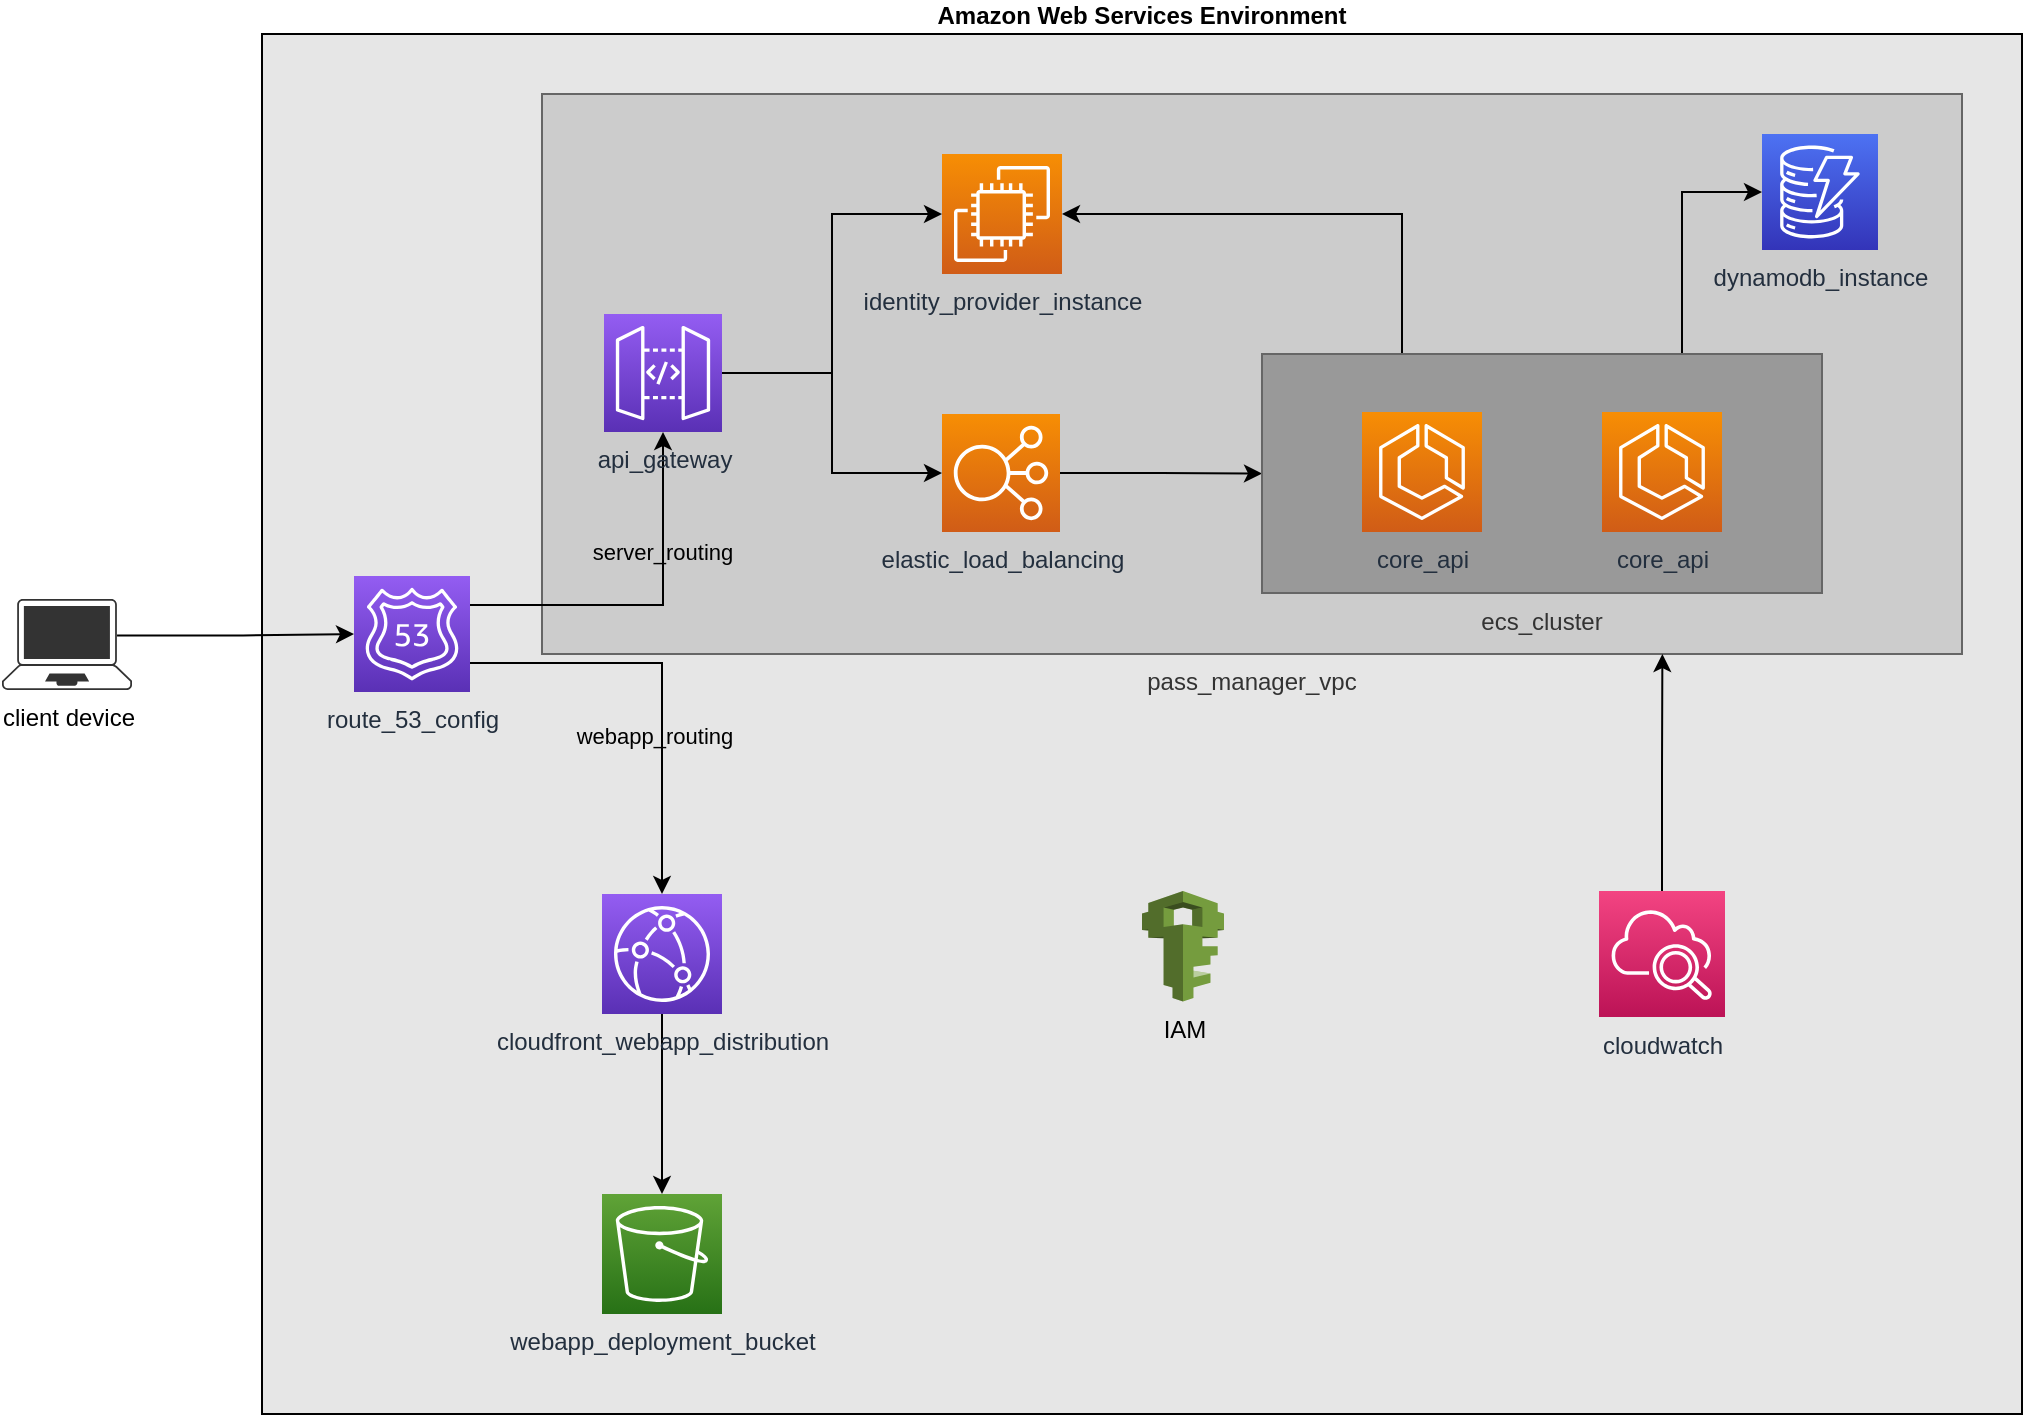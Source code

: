 <mxfile version="19.0.3" type="device"><diagram id="TbWJORAyNabHfrq1eeGD" name="diagram"><mxGraphModel dx="1659" dy="1008" grid="1" gridSize="10" guides="1" tooltips="1" connect="1" arrows="1" fold="1" page="1" pageScale="1" pageWidth="1100" pageHeight="850" math="0" shadow="0"><root><mxCell id="0"/><mxCell id="1" parent="0"/><mxCell id="PY8pIcb9HLgpKI4LF3eB-2" value="Amazon Web Services Environment" style="rounded=0;whiteSpace=wrap;html=1;fontStyle=1;labelPosition=center;verticalLabelPosition=top;align=center;verticalAlign=bottom;fillColor=#E6E6E6;" parent="1" vertex="1"><mxGeometry x="160" y="40" width="880" height="690" as="geometry"/></mxCell><mxCell id="PY8pIcb9HLgpKI4LF3eB-8" style="edgeStyle=orthogonalEdgeStyle;rounded=0;orthogonalLoop=1;jettySize=auto;html=1;exitX=1;exitY=0.75;exitDx=0;exitDy=0;exitPerimeter=0;" parent="1" source="PY8pIcb9HLgpKI4LF3eB-4" target="PY8pIcb9HLgpKI4LF3eB-6" edge="1"><mxGeometry relative="1" as="geometry"/></mxCell><mxCell id="PY8pIcb9HLgpKI4LF3eB-9" value="webapp_routing" style="edgeLabel;html=1;align=center;verticalAlign=middle;resizable=0;points=[];labelBackgroundColor=none;" parent="PY8pIcb9HLgpKI4LF3eB-8" vertex="1" connectable="0"><mxGeometry x="0.25" y="-4" relative="1" as="geometry"><mxPoint as="offset"/></mxGeometry></mxCell><mxCell id="PY8pIcb9HLgpKI4LF3eB-4" value="route_53_config" style="sketch=0;points=[[0,0,0],[0.25,0,0],[0.5,0,0],[0.75,0,0],[1,0,0],[0,1,0],[0.25,1,0],[0.5,1,0],[0.75,1,0],[1,1,0],[0,0.25,0],[0,0.5,0],[0,0.75,0],[1,0.25,0],[1,0.5,0],[1,0.75,0]];outlineConnect=0;fontColor=#232F3E;gradientColor=#945DF2;gradientDirection=north;fillColor=#5A30B5;strokeColor=#ffffff;dashed=0;verticalLabelPosition=bottom;verticalAlign=top;align=center;html=1;fontSize=12;fontStyle=0;aspect=fixed;shape=mxgraph.aws4.resourceIcon;resIcon=mxgraph.aws4.route_53;" parent="1" vertex="1"><mxGeometry x="206" y="311" width="58" height="58" as="geometry"/></mxCell><mxCell id="PY8pIcb9HLgpKI4LF3eB-21" value="pass_manager_vpc" style="rounded=0;whiteSpace=wrap;html=1;labelBackgroundColor=none;fillColor=#CCCCCC;strokeColor=#666666;fontColor=#333333;labelPosition=center;verticalLabelPosition=bottom;align=center;verticalAlign=top;" parent="1" vertex="1"><mxGeometry x="300" y="70" width="710" height="280" as="geometry"/></mxCell><mxCell id="PY8pIcb9HLgpKI4LF3eB-18" style="edgeStyle=orthogonalEdgeStyle;rounded=0;orthogonalLoop=1;jettySize=auto;html=1;exitX=1;exitY=0.25;exitDx=0;exitDy=0;exitPerimeter=0;entryX=0.5;entryY=1;entryDx=0;entryDy=0;entryPerimeter=0;labelBackgroundColor=none;" parent="1" source="PY8pIcb9HLgpKI4LF3eB-4" target="PY8pIcb9HLgpKI4LF3eB-16" edge="1"><mxGeometry relative="1" as="geometry"/></mxCell><mxCell id="PY8pIcb9HLgpKI4LF3eB-19" value="server_routing" style="edgeLabel;html=1;align=center;verticalAlign=middle;resizable=0;points=[];labelBackgroundColor=none;" parent="PY8pIcb9HLgpKI4LF3eB-18" vertex="1" connectable="0"><mxGeometry x="0.349" y="1" relative="1" as="geometry"><mxPoint as="offset"/></mxGeometry></mxCell><mxCell id="PY8pIcb9HLgpKI4LF3eB-13" style="edgeStyle=orthogonalEdgeStyle;rounded=0;orthogonalLoop=1;jettySize=auto;html=1;" parent="1" source="PY8pIcb9HLgpKI4LF3eB-6" target="PY8pIcb9HLgpKI4LF3eB-12" edge="1"><mxGeometry relative="1" as="geometry"/></mxCell><mxCell id="PY8pIcb9HLgpKI4LF3eB-6" value="cloudfront_webapp_distribution" style="sketch=0;points=[[0,0,0],[0.25,0,0],[0.5,0,0],[0.75,0,0],[1,0,0],[0,1,0],[0.25,1,0],[0.5,1,0],[0.75,1,0],[1,1,0],[0,0.25,0],[0,0.5,0],[0,0.75,0],[1,0.25,0],[1,0.5,0],[1,0.75,0]];outlineConnect=0;fontColor=#232F3E;gradientColor=#945DF2;gradientDirection=north;fillColor=#5A30B5;strokeColor=#ffffff;dashed=0;verticalLabelPosition=bottom;verticalAlign=top;align=center;html=1;fontSize=12;fontStyle=0;aspect=fixed;shape=mxgraph.aws4.resourceIcon;resIcon=mxgraph.aws4.cloudfront;" parent="1" vertex="1"><mxGeometry x="330" y="470" width="60" height="60" as="geometry"/></mxCell><mxCell id="PY8pIcb9HLgpKI4LF3eB-12" value="webapp_deployment_bucket" style="sketch=0;points=[[0,0,0],[0.25,0,0],[0.5,0,0],[0.75,0,0],[1,0,0],[0,1,0],[0.25,1,0],[0.5,1,0],[0.75,1,0],[1,1,0],[0,0.25,0],[0,0.5,0],[0,0.75,0],[1,0.25,0],[1,0.5,0],[1,0.75,0]];outlineConnect=0;fontColor=#232F3E;gradientColor=#60A337;gradientDirection=north;fillColor=#277116;strokeColor=#ffffff;dashed=0;verticalLabelPosition=bottom;verticalAlign=top;align=center;html=1;fontSize=12;fontStyle=0;aspect=fixed;shape=mxgraph.aws4.resourceIcon;resIcon=mxgraph.aws4.s3;labelBackgroundColor=none;" parent="1" vertex="1"><mxGeometry x="330" y="620" width="60" height="60" as="geometry"/></mxCell><mxCell id="PY8pIcb9HLgpKI4LF3eB-24" style="edgeStyle=orthogonalEdgeStyle;rounded=0;orthogonalLoop=1;jettySize=auto;html=1;labelBackgroundColor=none;" parent="1" source="PY8pIcb9HLgpKI4LF3eB-16" target="PY8pIcb9HLgpKI4LF3eB-23" edge="1"><mxGeometry relative="1" as="geometry"/></mxCell><mxCell id="PY8pIcb9HLgpKI4LF3eB-32" style="edgeStyle=orthogonalEdgeStyle;rounded=0;orthogonalLoop=1;jettySize=auto;html=1;entryX=0;entryY=0.5;entryDx=0;entryDy=0;entryPerimeter=0;labelBackgroundColor=none;" parent="1" source="PY8pIcb9HLgpKI4LF3eB-16" target="PY8pIcb9HLgpKI4LF3eB-25" edge="1"><mxGeometry relative="1" as="geometry"/></mxCell><mxCell id="PY8pIcb9HLgpKI4LF3eB-16" value="api_gateway" style="sketch=0;points=[[0,0,0],[0.25,0,0],[0.5,0,0],[0.75,0,0],[1,0,0],[0,1,0],[0.25,1,0],[0.5,1,0],[0.75,1,0],[1,1,0],[0,0.25,0],[0,0.5,0],[0,0.75,0],[1,0.25,0],[1,0.5,0],[1,0.75,0]];outlineConnect=0;fontColor=#232F3E;gradientColor=#945DF2;gradientDirection=north;fillColor=#5A30B5;strokeColor=#ffffff;dashed=0;verticalLabelPosition=bottom;verticalAlign=top;align=center;html=1;fontSize=12;fontStyle=0;aspect=fixed;shape=mxgraph.aws4.resourceIcon;resIcon=mxgraph.aws4.api_gateway;labelBackgroundColor=none;" parent="1" vertex="1"><mxGeometry x="331" y="180" width="59" height="59" as="geometry"/></mxCell><mxCell id="PY8pIcb9HLgpKI4LF3eB-20" value="dynamodb_instance" style="sketch=0;points=[[0,0,0],[0.25,0,0],[0.5,0,0],[0.75,0,0],[1,0,0],[0,1,0],[0.25,1,0],[0.5,1,0],[0.75,1,0],[1,1,0],[0,0.25,0],[0,0.5,0],[0,0.75,0],[1,0.25,0],[1,0.5,0],[1,0.75,0]];outlineConnect=0;fontColor=#232F3E;gradientColor=#4D72F3;gradientDirection=north;fillColor=#3334B9;strokeColor=#ffffff;dashed=0;verticalLabelPosition=bottom;verticalAlign=top;align=center;html=1;fontSize=12;fontStyle=0;aspect=fixed;shape=mxgraph.aws4.resourceIcon;resIcon=mxgraph.aws4.dynamodb;labelBackgroundColor=none;" parent="1" vertex="1"><mxGeometry x="910" y="90" width="58" height="58" as="geometry"/></mxCell><mxCell id="PY8pIcb9HLgpKI4LF3eB-28" style="edgeStyle=orthogonalEdgeStyle;rounded=0;orthogonalLoop=1;jettySize=auto;html=1;entryX=0;entryY=0.5;entryDx=0;entryDy=0;labelBackgroundColor=none;" parent="1" source="PY8pIcb9HLgpKI4LF3eB-23" target="PY8pIcb9HLgpKI4LF3eB-26" edge="1"><mxGeometry relative="1" as="geometry"/></mxCell><mxCell id="PY8pIcb9HLgpKI4LF3eB-23" value="elastic_load_balancing" style="sketch=0;points=[[0,0,0],[0.25,0,0],[0.5,0,0],[0.75,0,0],[1,0,0],[0,1,0],[0.25,1,0],[0.5,1,0],[0.75,1,0],[1,1,0],[0,0.25,0],[0,0.5,0],[0,0.75,0],[1,0.25,0],[1,0.5,0],[1,0.75,0]];outlineConnect=0;fontColor=#232F3E;gradientColor=#F78E04;gradientDirection=north;fillColor=#D05C17;strokeColor=#ffffff;dashed=0;verticalLabelPosition=bottom;verticalAlign=top;align=center;html=1;fontSize=12;fontStyle=0;aspect=fixed;shape=mxgraph.aws4.resourceIcon;resIcon=mxgraph.aws4.elastic_load_balancing;labelBackgroundColor=none;" parent="1" vertex="1"><mxGeometry x="500" y="230" width="59" height="59" as="geometry"/></mxCell><mxCell id="PY8pIcb9HLgpKI4LF3eB-25" value="identity_provider_instance" style="sketch=0;points=[[0,0,0],[0.25,0,0],[0.5,0,0],[0.75,0,0],[1,0,0],[0,1,0],[0.25,1,0],[0.5,1,0],[0.75,1,0],[1,1,0],[0,0.25,0],[0,0.5,0],[0,0.75,0],[1,0.25,0],[1,0.5,0],[1,0.75,0]];outlineConnect=0;fontColor=#232F3E;gradientColor=#F78E04;gradientDirection=north;fillColor=#D05C17;strokeColor=#ffffff;dashed=0;verticalLabelPosition=bottom;verticalAlign=top;align=center;html=1;fontSize=12;fontStyle=0;aspect=fixed;shape=mxgraph.aws4.resourceIcon;resIcon=mxgraph.aws4.ec2;labelBackgroundColor=none;" parent="1" vertex="1"><mxGeometry x="500" y="100" width="60" height="60" as="geometry"/></mxCell><mxCell id="PY8pIcb9HLgpKI4LF3eB-33" style="edgeStyle=orthogonalEdgeStyle;rounded=0;orthogonalLoop=1;jettySize=auto;html=1;exitX=0.25;exitY=0;exitDx=0;exitDy=0;entryX=1;entryY=0.5;entryDx=0;entryDy=0;entryPerimeter=0;labelBackgroundColor=none;" parent="1" source="PY8pIcb9HLgpKI4LF3eB-26" target="PY8pIcb9HLgpKI4LF3eB-25" edge="1"><mxGeometry relative="1" as="geometry"/></mxCell><mxCell id="PY8pIcb9HLgpKI4LF3eB-34" style="edgeStyle=orthogonalEdgeStyle;rounded=0;orthogonalLoop=1;jettySize=auto;html=1;exitX=0.75;exitY=0;exitDx=0;exitDy=0;entryX=0;entryY=0.5;entryDx=0;entryDy=0;entryPerimeter=0;labelBackgroundColor=none;" parent="1" source="PY8pIcb9HLgpKI4LF3eB-26" target="PY8pIcb9HLgpKI4LF3eB-20" edge="1"><mxGeometry relative="1" as="geometry"/></mxCell><mxCell id="PY8pIcb9HLgpKI4LF3eB-26" value="ecs_cluster" style="rounded=0;whiteSpace=wrap;html=1;labelBackgroundColor=none;fillColor=#999999;labelPosition=center;verticalLabelPosition=bottom;align=center;verticalAlign=top;strokeColor=#666666;fontColor=#333333;" parent="1" vertex="1"><mxGeometry x="660" y="200" width="280" height="119.5" as="geometry"/></mxCell><mxCell id="PY8pIcb9HLgpKI4LF3eB-29" value="core_api" style="sketch=0;points=[[0,0,0],[0.25,0,0],[0.5,0,0],[0.75,0,0],[1,0,0],[0,1,0],[0.25,1,0],[0.5,1,0],[0.75,1,0],[1,1,0],[0,0.25,0],[0,0.5,0],[0,0.75,0],[1,0.25,0],[1,0.5,0],[1,0.75,0]];outlineConnect=0;fontColor=#232F3E;gradientColor=#F78E04;gradientDirection=north;fillColor=#D05C17;strokeColor=#ffffff;dashed=0;verticalLabelPosition=bottom;verticalAlign=top;align=center;html=1;fontSize=12;fontStyle=0;aspect=fixed;shape=mxgraph.aws4.resourceIcon;resIcon=mxgraph.aws4.ecs;labelBackgroundColor=none;" parent="1" vertex="1"><mxGeometry x="710" y="229" width="60" height="60" as="geometry"/></mxCell><mxCell id="PY8pIcb9HLgpKI4LF3eB-30" value="core_api" style="sketch=0;points=[[0,0,0],[0.25,0,0],[0.5,0,0],[0.75,0,0],[1,0,0],[0,1,0],[0.25,1,0],[0.5,1,0],[0.75,1,0],[1,1,0],[0,0.25,0],[0,0.5,0],[0,0.75,0],[1,0.25,0],[1,0.5,0],[1,0.75,0]];outlineConnect=0;fontColor=#232F3E;gradientColor=#F78E04;gradientDirection=north;fillColor=#D05C17;strokeColor=#ffffff;dashed=0;verticalLabelPosition=bottom;verticalAlign=top;align=center;html=1;fontSize=12;fontStyle=0;aspect=fixed;shape=mxgraph.aws4.resourceIcon;resIcon=mxgraph.aws4.ecs;labelBackgroundColor=none;" parent="1" vertex="1"><mxGeometry x="830" y="229" width="60" height="60" as="geometry"/></mxCell><mxCell id="PY8pIcb9HLgpKI4LF3eB-38" style="edgeStyle=orthogonalEdgeStyle;rounded=0;orthogonalLoop=1;jettySize=auto;html=1;exitX=0.5;exitY=0;exitDx=0;exitDy=0;exitPerimeter=0;entryX=0.789;entryY=1;entryDx=0;entryDy=0;entryPerimeter=0;labelBackgroundColor=none;" parent="1" source="PY8pIcb9HLgpKI4LF3eB-35" target="PY8pIcb9HLgpKI4LF3eB-21" edge="1"><mxGeometry relative="1" as="geometry"/></mxCell><mxCell id="PY8pIcb9HLgpKI4LF3eB-35" value="cloudwatch" style="sketch=0;points=[[0,0,0],[0.25,0,0],[0.5,0,0],[0.75,0,0],[1,0,0],[0,1,0],[0.25,1,0],[0.5,1,0],[0.75,1,0],[1,1,0],[0,0.25,0],[0,0.5,0],[0,0.75,0],[1,0.25,0],[1,0.5,0],[1,0.75,0]];points=[[0,0,0],[0.25,0,0],[0.5,0,0],[0.75,0,0],[1,0,0],[0,1,0],[0.25,1,0],[0.5,1,0],[0.75,1,0],[1,1,0],[0,0.25,0],[0,0.5,0],[0,0.75,0],[1,0.25,0],[1,0.5,0],[1,0.75,0]];outlineConnect=0;fontColor=#232F3E;gradientColor=#F34482;gradientDirection=north;fillColor=#BC1356;strokeColor=#ffffff;dashed=0;verticalLabelPosition=bottom;verticalAlign=top;align=center;html=1;fontSize=12;fontStyle=0;aspect=fixed;shape=mxgraph.aws4.resourceIcon;resIcon=mxgraph.aws4.cloudwatch_2;labelBackgroundColor=none;" parent="1" vertex="1"><mxGeometry x="828.5" y="468.5" width="63" height="63" as="geometry"/></mxCell><mxCell id="PY8pIcb9HLgpKI4LF3eB-41" style="edgeStyle=orthogonalEdgeStyle;rounded=0;orthogonalLoop=1;jettySize=auto;html=1;exitX=0.885;exitY=0.4;exitDx=0;exitDy=0;exitPerimeter=0;labelBackgroundColor=none;" parent="1" source="PY8pIcb9HLgpKI4LF3eB-40" target="PY8pIcb9HLgpKI4LF3eB-4" edge="1"><mxGeometry relative="1" as="geometry"/></mxCell><mxCell id="PY8pIcb9HLgpKI4LF3eB-40" value="client device" style="points=[[0.13,0.02,0],[0.5,0,0],[0.87,0.02,0],[0.885,0.4,0],[0.985,0.985,0],[0.5,1,0],[0.015,0.985,0],[0.115,0.4,0]];verticalLabelPosition=bottom;sketch=0;html=1;verticalAlign=top;aspect=fixed;align=center;pointerEvents=1;shape=mxgraph.cisco19.laptop;fillColor=#333333;strokeColor=none;labelBackgroundColor=none;" parent="1" vertex="1"><mxGeometry x="30" y="322.5" width="65" height="45.5" as="geometry"/></mxCell><mxCell id="qKHFofwJ9yI1Yu7FIppZ-1" value="IAM" style="outlineConnect=0;dashed=0;verticalLabelPosition=bottom;verticalAlign=top;align=center;html=1;shape=mxgraph.aws3.iam;fillColor=#759C3E;gradientColor=none;" vertex="1" parent="1"><mxGeometry x="600" y="468.5" width="41" height="55.25" as="geometry"/></mxCell></root></mxGraphModel></diagram></mxfile>